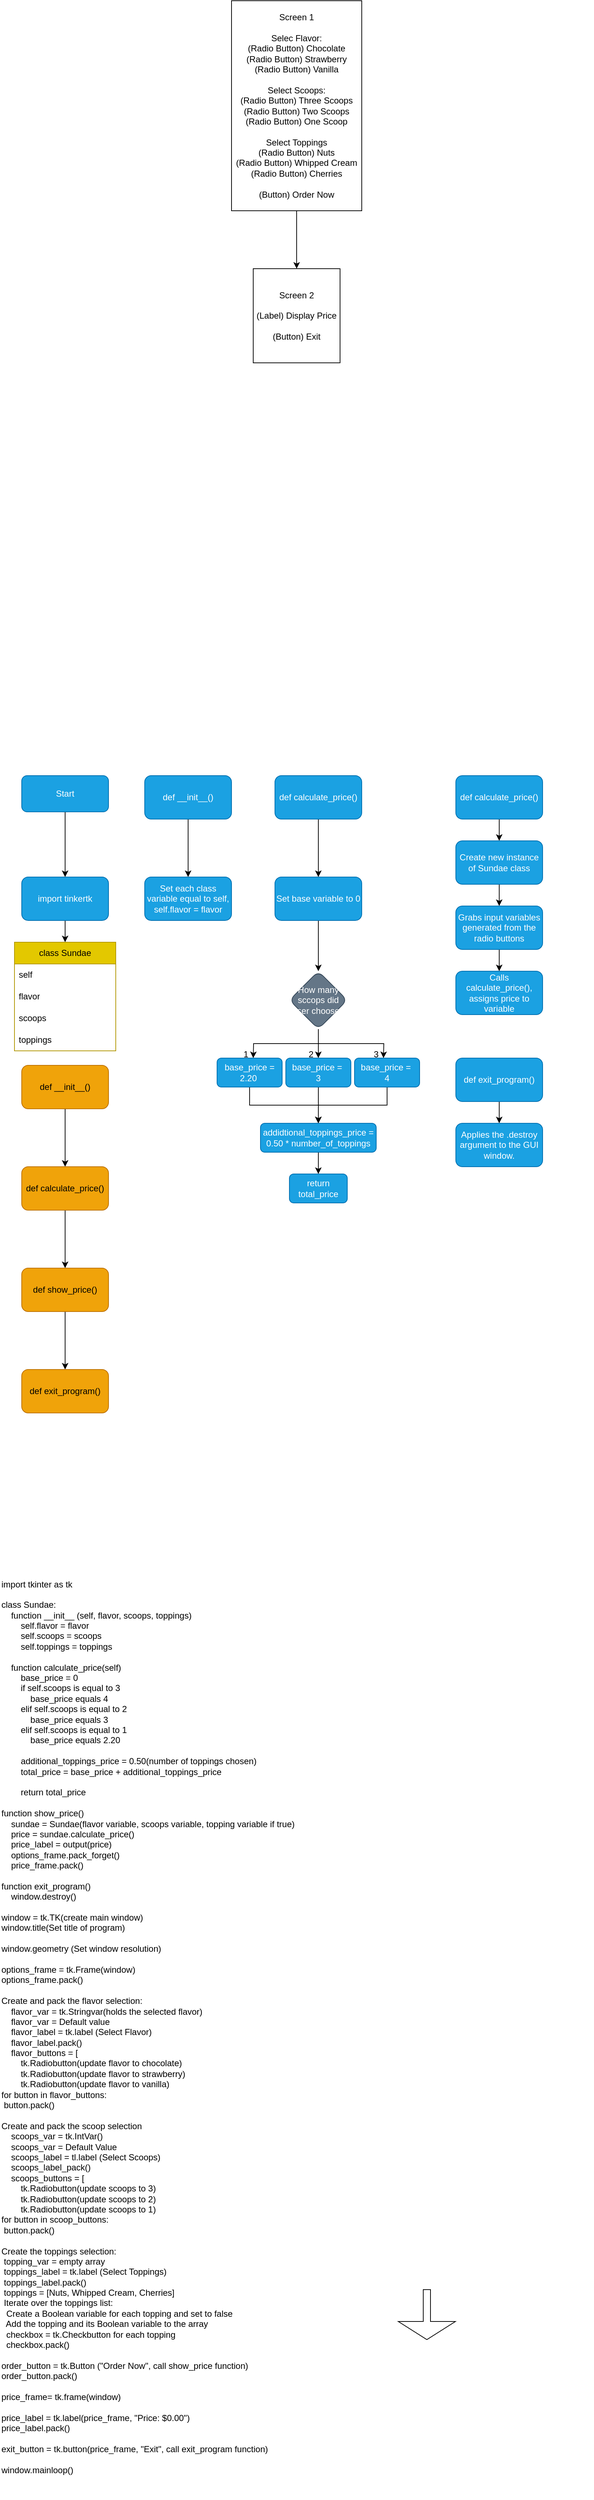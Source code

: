 <mxfile version="21.3.4" type="github">
  <diagram name="Page-1" id="y8gEIxHNy9ckK1fI_OTE">
    <mxGraphModel dx="1687" dy="927" grid="1" gridSize="10" guides="1" tooltips="1" connect="1" arrows="1" fold="1" page="1" pageScale="1" pageWidth="850" pageHeight="1100" math="0" shadow="0">
      <root>
        <mxCell id="0" />
        <mxCell id="1" parent="0" />
        <mxCell id="AKvcegwamBabO-53gWew-3" value="" style="edgeStyle=orthogonalEdgeStyle;rounded=0;orthogonalLoop=1;jettySize=auto;html=1;" edge="1" parent="1" source="AKvcegwamBabO-53gWew-1" target="AKvcegwamBabO-53gWew-2">
          <mxGeometry relative="1" as="geometry" />
        </mxCell>
        <mxCell id="AKvcegwamBabO-53gWew-1" value="Start" style="rounded=1;whiteSpace=wrap;html=1;fillColor=#1ba1e2;fontColor=#ffffff;strokeColor=#006EAF;" vertex="1" parent="1">
          <mxGeometry x="40" y="1120" width="120" height="50" as="geometry" />
        </mxCell>
        <mxCell id="AKvcegwamBabO-53gWew-8" value="" style="edgeStyle=orthogonalEdgeStyle;rounded=0;orthogonalLoop=1;jettySize=auto;html=1;" edge="1" parent="1" source="AKvcegwamBabO-53gWew-2" target="AKvcegwamBabO-53gWew-4">
          <mxGeometry relative="1" as="geometry" />
        </mxCell>
        <mxCell id="AKvcegwamBabO-53gWew-2" value="import tinkertk" style="whiteSpace=wrap;html=1;rounded=1;fillColor=#1ba1e2;fontColor=#ffffff;strokeColor=#006EAF;" vertex="1" parent="1">
          <mxGeometry x="40" y="1260" width="120" height="60" as="geometry" />
        </mxCell>
        <mxCell id="AKvcegwamBabO-53gWew-4" value="class Sundae" style="swimlane;fontStyle=0;childLayout=stackLayout;horizontal=1;startSize=30;horizontalStack=0;resizeParent=1;resizeParentMax=0;resizeLast=0;collapsible=1;marginBottom=0;whiteSpace=wrap;html=1;fillColor=#e3c800;fontColor=#000000;strokeColor=#B09500;" vertex="1" parent="1">
          <mxGeometry x="30" y="1350" width="140" height="150" as="geometry" />
        </mxCell>
        <mxCell id="AKvcegwamBabO-53gWew-5" value="self" style="text;strokeColor=none;fillColor=none;align=left;verticalAlign=middle;spacingLeft=4;spacingRight=4;overflow=hidden;points=[[0,0.5],[1,0.5]];portConstraint=eastwest;rotatable=0;whiteSpace=wrap;html=1;" vertex="1" parent="AKvcegwamBabO-53gWew-4">
          <mxGeometry y="30" width="140" height="30" as="geometry" />
        </mxCell>
        <mxCell id="AKvcegwamBabO-53gWew-6" value="flavor" style="text;strokeColor=none;fillColor=none;align=left;verticalAlign=middle;spacingLeft=4;spacingRight=4;overflow=hidden;points=[[0,0.5],[1,0.5]];portConstraint=eastwest;rotatable=0;whiteSpace=wrap;html=1;" vertex="1" parent="AKvcegwamBabO-53gWew-4">
          <mxGeometry y="60" width="140" height="30" as="geometry" />
        </mxCell>
        <mxCell id="AKvcegwamBabO-53gWew-12" value="scoops" style="text;strokeColor=none;fillColor=none;align=left;verticalAlign=middle;spacingLeft=4;spacingRight=4;overflow=hidden;points=[[0,0.5],[1,0.5]];portConstraint=eastwest;rotatable=0;whiteSpace=wrap;html=1;" vertex="1" parent="AKvcegwamBabO-53gWew-4">
          <mxGeometry y="90" width="140" height="30" as="geometry" />
        </mxCell>
        <mxCell id="AKvcegwamBabO-53gWew-7" value="toppings" style="text;strokeColor=none;fillColor=none;align=left;verticalAlign=middle;spacingLeft=4;spacingRight=4;overflow=hidden;points=[[0,0.5],[1,0.5]];portConstraint=eastwest;rotatable=0;whiteSpace=wrap;html=1;" vertex="1" parent="AKvcegwamBabO-53gWew-4">
          <mxGeometry y="120" width="140" height="30" as="geometry" />
        </mxCell>
        <mxCell id="AKvcegwamBabO-53gWew-11" value="" style="edgeStyle=orthogonalEdgeStyle;rounded=0;orthogonalLoop=1;jettySize=auto;html=1;" edge="1" parent="1" source="AKvcegwamBabO-53gWew-9" target="AKvcegwamBabO-53gWew-10">
          <mxGeometry relative="1" as="geometry" />
        </mxCell>
        <mxCell id="AKvcegwamBabO-53gWew-9" value="Screen 1&lt;br&gt;&lt;br&gt;Selec Flavor:&lt;br&gt;(Radio Button) Chocolate&lt;br&gt;(Radio Button) Strawberry&lt;br&gt;(Radio Button) Vanilla&lt;br&gt;&lt;br&gt;Select Scoops:&lt;br&gt;(Radio Button) Three Scoops&lt;br&gt;(Radio Button) Two Scoops&lt;br&gt;(Radio Button) One Scoop&lt;br&gt;&lt;br&gt;Select Toppings&lt;br&gt;(Radio Button) Nuts&lt;br&gt;(Radio Button) Whipped Cream&lt;br&gt;(Radio Button) Cherries&lt;br&gt;&lt;br&gt;(Button) Order Now" style="rounded=0;whiteSpace=wrap;html=1;" vertex="1" parent="1">
          <mxGeometry x="330" y="50" width="180" height="290" as="geometry" />
        </mxCell>
        <mxCell id="AKvcegwamBabO-53gWew-10" value="Screen 2&lt;br&gt;&lt;br&gt;(Label) Display Price&lt;br&gt;&lt;br&gt;(Button) Exit" style="rounded=0;whiteSpace=wrap;html=1;" vertex="1" parent="1">
          <mxGeometry x="360" y="420" width="120" height="130" as="geometry" />
        </mxCell>
        <mxCell id="AKvcegwamBabO-53gWew-15" value="" style="edgeStyle=orthogonalEdgeStyle;rounded=0;orthogonalLoop=1;jettySize=auto;html=1;" edge="1" parent="1" source="AKvcegwamBabO-53gWew-13" target="AKvcegwamBabO-53gWew-14">
          <mxGeometry relative="1" as="geometry" />
        </mxCell>
        <mxCell id="AKvcegwamBabO-53gWew-13" value="def __init__()" style="rounded=1;whiteSpace=wrap;html=1;fillColor=#f0a30a;fontColor=#000000;strokeColor=#BD7000;" vertex="1" parent="1">
          <mxGeometry x="40" y="1520" width="120" height="60" as="geometry" />
        </mxCell>
        <mxCell id="AKvcegwamBabO-53gWew-17" value="" style="edgeStyle=orthogonalEdgeStyle;rounded=0;orthogonalLoop=1;jettySize=auto;html=1;" edge="1" parent="1" source="AKvcegwamBabO-53gWew-14" target="AKvcegwamBabO-53gWew-16">
          <mxGeometry relative="1" as="geometry" />
        </mxCell>
        <mxCell id="AKvcegwamBabO-53gWew-14" value="def calculate_price()" style="whiteSpace=wrap;html=1;rounded=1;fillColor=#f0a30a;fontColor=#000000;strokeColor=#BD7000;" vertex="1" parent="1">
          <mxGeometry x="40" y="1660" width="120" height="60" as="geometry" />
        </mxCell>
        <mxCell id="AKvcegwamBabO-53gWew-19" value="" style="edgeStyle=orthogonalEdgeStyle;rounded=0;orthogonalLoop=1;jettySize=auto;html=1;" edge="1" parent="1" source="AKvcegwamBabO-53gWew-16" target="AKvcegwamBabO-53gWew-18">
          <mxGeometry relative="1" as="geometry" />
        </mxCell>
        <mxCell id="AKvcegwamBabO-53gWew-16" value="def show_price()" style="whiteSpace=wrap;html=1;rounded=1;fillColor=#f0a30a;fontColor=#000000;strokeColor=#BD7000;" vertex="1" parent="1">
          <mxGeometry x="40" y="1800" width="120" height="60" as="geometry" />
        </mxCell>
        <mxCell id="AKvcegwamBabO-53gWew-18" value="def exit_program()" style="whiteSpace=wrap;html=1;rounded=1;fillColor=#f0a30a;fontColor=#000000;strokeColor=#BD7000;" vertex="1" parent="1">
          <mxGeometry x="40" y="1940" width="120" height="60" as="geometry" />
        </mxCell>
        <mxCell id="AKvcegwamBabO-53gWew-22" value="" style="edgeStyle=orthogonalEdgeStyle;rounded=0;orthogonalLoop=1;jettySize=auto;html=1;" edge="1" parent="1" source="AKvcegwamBabO-53gWew-20" target="AKvcegwamBabO-53gWew-21">
          <mxGeometry relative="1" as="geometry" />
        </mxCell>
        <mxCell id="AKvcegwamBabO-53gWew-20" value="def __init__()" style="rounded=1;whiteSpace=wrap;html=1;fillColor=#1ba1e2;fontColor=#ffffff;strokeColor=#006EAF;" vertex="1" parent="1">
          <mxGeometry x="210" y="1120" width="120" height="60" as="geometry" />
        </mxCell>
        <mxCell id="AKvcegwamBabO-53gWew-21" value="Set each class variable equal to self,&lt;br&gt;self.flavor = flavor" style="whiteSpace=wrap;html=1;rounded=1;fillColor=#1ba1e2;fontColor=#ffffff;strokeColor=#006EAF;" vertex="1" parent="1">
          <mxGeometry x="210" y="1260" width="120" height="60" as="geometry" />
        </mxCell>
        <mxCell id="AKvcegwamBabO-53gWew-25" value="" style="edgeStyle=orthogonalEdgeStyle;rounded=0;orthogonalLoop=1;jettySize=auto;html=1;" edge="1" parent="1" source="AKvcegwamBabO-53gWew-23" target="AKvcegwamBabO-53gWew-24">
          <mxGeometry relative="1" as="geometry" />
        </mxCell>
        <mxCell id="AKvcegwamBabO-53gWew-23" value="def calculate_price()" style="whiteSpace=wrap;html=1;rounded=1;fillColor=#1ba1e2;fontColor=#ffffff;strokeColor=#006EAF;" vertex="1" parent="1">
          <mxGeometry x="390" y="1120" width="120" height="60" as="geometry" />
        </mxCell>
        <mxCell id="AKvcegwamBabO-53gWew-27" value="" style="edgeStyle=orthogonalEdgeStyle;rounded=0;orthogonalLoop=1;jettySize=auto;html=1;" edge="1" parent="1" source="AKvcegwamBabO-53gWew-24" target="AKvcegwamBabO-53gWew-26">
          <mxGeometry relative="1" as="geometry" />
        </mxCell>
        <mxCell id="AKvcegwamBabO-53gWew-24" value="Set base variable to 0" style="whiteSpace=wrap;html=1;rounded=1;fillColor=#1ba1e2;fontColor=#ffffff;strokeColor=#006EAF;" vertex="1" parent="1">
          <mxGeometry x="390" y="1260" width="120" height="60" as="geometry" />
        </mxCell>
        <mxCell id="AKvcegwamBabO-53gWew-28" style="edgeStyle=orthogonalEdgeStyle;rounded=0;orthogonalLoop=1;jettySize=auto;html=1;exitX=0.5;exitY=1;exitDx=0;exitDy=0;" edge="1" parent="1" source="AKvcegwamBabO-53gWew-26">
          <mxGeometry relative="1" as="geometry">
            <mxPoint x="360" y="1510" as="targetPoint" />
          </mxGeometry>
        </mxCell>
        <mxCell id="AKvcegwamBabO-53gWew-29" style="edgeStyle=orthogonalEdgeStyle;rounded=0;orthogonalLoop=1;jettySize=auto;html=1;exitX=0.5;exitY=1;exitDx=0;exitDy=0;" edge="1" parent="1" source="AKvcegwamBabO-53gWew-26">
          <mxGeometry relative="1" as="geometry">
            <mxPoint x="540" y="1510" as="targetPoint" />
          </mxGeometry>
        </mxCell>
        <mxCell id="AKvcegwamBabO-53gWew-30" style="edgeStyle=orthogonalEdgeStyle;rounded=0;orthogonalLoop=1;jettySize=auto;html=1;exitX=0.5;exitY=1;exitDx=0;exitDy=0;" edge="1" parent="1" source="AKvcegwamBabO-53gWew-26">
          <mxGeometry relative="1" as="geometry">
            <mxPoint x="450" y="1510" as="targetPoint" />
          </mxGeometry>
        </mxCell>
        <mxCell id="AKvcegwamBabO-53gWew-26" value="How many sccops did user choose?" style="rhombus;whiteSpace=wrap;html=1;rounded=1;fillColor=#647687;fontColor=#ffffff;strokeColor=#314354;" vertex="1" parent="1">
          <mxGeometry x="410" y="1390" width="80" height="80" as="geometry" />
        </mxCell>
        <mxCell id="AKvcegwamBabO-53gWew-31" value="2" style="text;html=1;strokeColor=none;fillColor=none;align=center;verticalAlign=middle;whiteSpace=wrap;rounded=0;" vertex="1" parent="1">
          <mxGeometry x="410" y="1490" width="60" height="30" as="geometry" />
        </mxCell>
        <mxCell id="AKvcegwamBabO-53gWew-32" value="1" style="text;html=1;strokeColor=none;fillColor=none;align=center;verticalAlign=middle;whiteSpace=wrap;rounded=0;" vertex="1" parent="1">
          <mxGeometry x="320" y="1490" width="60" height="30" as="geometry" />
        </mxCell>
        <mxCell id="AKvcegwamBabO-53gWew-33" value="3" style="text;html=1;strokeColor=none;fillColor=none;align=center;verticalAlign=middle;whiteSpace=wrap;rounded=0;" vertex="1" parent="1">
          <mxGeometry x="500" y="1490" width="60" height="30" as="geometry" />
        </mxCell>
        <mxCell id="AKvcegwamBabO-53gWew-40" style="edgeStyle=orthogonalEdgeStyle;rounded=0;orthogonalLoop=1;jettySize=auto;html=1;exitX=0.5;exitY=1;exitDx=0;exitDy=0;entryX=0.5;entryY=0;entryDx=0;entryDy=0;" edge="1" parent="1" source="AKvcegwamBabO-53gWew-35" target="AKvcegwamBabO-53gWew-38">
          <mxGeometry relative="1" as="geometry" />
        </mxCell>
        <mxCell id="AKvcegwamBabO-53gWew-35" value="base_price = 2.20&amp;nbsp;" style="rounded=1;whiteSpace=wrap;html=1;fillColor=#1ba1e2;fontColor=#ffffff;strokeColor=#006EAF;" vertex="1" parent="1">
          <mxGeometry x="310" y="1510" width="90" height="40" as="geometry" />
        </mxCell>
        <mxCell id="AKvcegwamBabO-53gWew-39" value="" style="edgeStyle=orthogonalEdgeStyle;rounded=0;orthogonalLoop=1;jettySize=auto;html=1;" edge="1" parent="1" source="AKvcegwamBabO-53gWew-36" target="AKvcegwamBabO-53gWew-38">
          <mxGeometry relative="1" as="geometry" />
        </mxCell>
        <mxCell id="AKvcegwamBabO-53gWew-36" value="base_price =&amp;nbsp;&lt;br&gt;3" style="rounded=1;whiteSpace=wrap;html=1;fillColor=#1ba1e2;fontColor=#ffffff;strokeColor=#006EAF;" vertex="1" parent="1">
          <mxGeometry x="405" y="1510" width="90" height="40" as="geometry" />
        </mxCell>
        <mxCell id="AKvcegwamBabO-53gWew-41" style="edgeStyle=orthogonalEdgeStyle;rounded=0;orthogonalLoop=1;jettySize=auto;html=1;exitX=0.5;exitY=1;exitDx=0;exitDy=0;entryX=0.5;entryY=0;entryDx=0;entryDy=0;" edge="1" parent="1" source="AKvcegwamBabO-53gWew-37" target="AKvcegwamBabO-53gWew-38">
          <mxGeometry relative="1" as="geometry" />
        </mxCell>
        <mxCell id="AKvcegwamBabO-53gWew-37" value="base_price =&amp;nbsp;&lt;br&gt;4" style="rounded=1;whiteSpace=wrap;html=1;fillColor=#1ba1e2;fontColor=#ffffff;strokeColor=#006EAF;" vertex="1" parent="1">
          <mxGeometry x="500" y="1510" width="90" height="40" as="geometry" />
        </mxCell>
        <mxCell id="AKvcegwamBabO-53gWew-43" value="" style="edgeStyle=orthogonalEdgeStyle;rounded=0;orthogonalLoop=1;jettySize=auto;html=1;" edge="1" parent="1" source="AKvcegwamBabO-53gWew-38" target="AKvcegwamBabO-53gWew-42">
          <mxGeometry relative="1" as="geometry" />
        </mxCell>
        <mxCell id="AKvcegwamBabO-53gWew-38" value="addidtional_toppings_price = 0.50 * number_of_toppings" style="whiteSpace=wrap;html=1;rounded=1;fillColor=#1ba1e2;fontColor=#ffffff;strokeColor=#006EAF;" vertex="1" parent="1">
          <mxGeometry x="370" y="1600" width="160" height="40" as="geometry" />
        </mxCell>
        <mxCell id="AKvcegwamBabO-53gWew-42" value="return&lt;br&gt;total_price" style="whiteSpace=wrap;html=1;rounded=1;fillColor=#1ba1e2;fontColor=#ffffff;strokeColor=#006EAF;" vertex="1" parent="1">
          <mxGeometry x="410" y="1670" width="80" height="40" as="geometry" />
        </mxCell>
        <mxCell id="AKvcegwamBabO-53gWew-46" value="" style="edgeStyle=orthogonalEdgeStyle;rounded=0;orthogonalLoop=1;jettySize=auto;html=1;" edge="1" parent="1" source="AKvcegwamBabO-53gWew-44" target="AKvcegwamBabO-53gWew-45">
          <mxGeometry relative="1" as="geometry" />
        </mxCell>
        <mxCell id="AKvcegwamBabO-53gWew-44" value="def calculate_price()" style="whiteSpace=wrap;html=1;rounded=1;fillColor=#1ba1e2;fontColor=#ffffff;strokeColor=#006EAF;" vertex="1" parent="1">
          <mxGeometry x="640" y="1120" width="120" height="60" as="geometry" />
        </mxCell>
        <mxCell id="AKvcegwamBabO-53gWew-48" value="" style="edgeStyle=orthogonalEdgeStyle;rounded=0;orthogonalLoop=1;jettySize=auto;html=1;" edge="1" parent="1" source="AKvcegwamBabO-53gWew-45" target="AKvcegwamBabO-53gWew-47">
          <mxGeometry relative="1" as="geometry" />
        </mxCell>
        <mxCell id="AKvcegwamBabO-53gWew-45" value="Create new instance of Sundae class" style="whiteSpace=wrap;html=1;rounded=1;fillColor=#1ba1e2;fontColor=#ffffff;strokeColor=#006EAF;" vertex="1" parent="1">
          <mxGeometry x="640" y="1210" width="120" height="60" as="geometry" />
        </mxCell>
        <mxCell id="AKvcegwamBabO-53gWew-50" value="" style="edgeStyle=orthogonalEdgeStyle;rounded=0;orthogonalLoop=1;jettySize=auto;html=1;" edge="1" parent="1" source="AKvcegwamBabO-53gWew-47" target="AKvcegwamBabO-53gWew-49">
          <mxGeometry relative="1" as="geometry" />
        </mxCell>
        <mxCell id="AKvcegwamBabO-53gWew-47" value="Grabs input variables generated from the radio buttons" style="whiteSpace=wrap;html=1;rounded=1;fillColor=#1ba1e2;fontColor=#ffffff;strokeColor=#006EAF;" vertex="1" parent="1">
          <mxGeometry x="640" y="1300" width="120" height="60" as="geometry" />
        </mxCell>
        <mxCell id="AKvcegwamBabO-53gWew-49" value="Calls calculate_price(),&lt;br&gt;assigns price to variable" style="whiteSpace=wrap;html=1;rounded=1;fillColor=#1ba1e2;fontColor=#ffffff;strokeColor=#006EAF;" vertex="1" parent="1">
          <mxGeometry x="640" y="1390" width="120" height="60" as="geometry" />
        </mxCell>
        <mxCell id="AKvcegwamBabO-53gWew-53" value="" style="edgeStyle=orthogonalEdgeStyle;rounded=0;orthogonalLoop=1;jettySize=auto;html=1;" edge="1" parent="1" source="AKvcegwamBabO-53gWew-51" target="AKvcegwamBabO-53gWew-52">
          <mxGeometry relative="1" as="geometry" />
        </mxCell>
        <mxCell id="AKvcegwamBabO-53gWew-51" value="def exit_program()" style="whiteSpace=wrap;html=1;rounded=1;fillColor=#1ba1e2;fontColor=#ffffff;strokeColor=#006EAF;" vertex="1" parent="1">
          <mxGeometry x="640" y="1510" width="120" height="60" as="geometry" />
        </mxCell>
        <mxCell id="AKvcegwamBabO-53gWew-52" value="Applies the .destroy argument to the GUI window." style="whiteSpace=wrap;html=1;rounded=1;fillColor=#1ba1e2;fontColor=#ffffff;strokeColor=#006EAF;" vertex="1" parent="1">
          <mxGeometry x="640" y="1600" width="120" height="60" as="geometry" />
        </mxCell>
        <mxCell id="AKvcegwamBabO-53gWew-54" value="&lt;div&gt;import tkinter as tk&lt;/div&gt;&lt;div&gt;&lt;br&gt;&lt;/div&gt;&lt;div&gt;class Sundae:&lt;/div&gt;&lt;div&gt;&lt;span style=&quot;&quot;&gt;&lt;span style=&quot;white-space: pre;&quot;&gt;&amp;nbsp;&amp;nbsp;&amp;nbsp;&amp;nbsp;&lt;/span&gt;&lt;/span&gt;function __init__ (self, flavor, scoops, toppings)&lt;br&gt;&lt;/div&gt;&lt;div&gt;&lt;span style=&quot;&quot;&gt;&lt;span style=&quot;white-space: pre;&quot;&gt;&amp;nbsp;&amp;nbsp;&amp;nbsp;&amp;nbsp;&lt;/span&gt;&lt;/span&gt;&lt;span style=&quot;&quot;&gt;&lt;span style=&quot;white-space: pre;&quot;&gt;&amp;nbsp;&amp;nbsp;&amp;nbsp;&amp;nbsp;&lt;/span&gt;&lt;/span&gt;self.flavor = flavor&lt;br&gt;&lt;/div&gt;&lt;div&gt;&lt;span style=&quot;&quot;&gt;&lt;span style=&quot;white-space: pre;&quot;&gt;&amp;nbsp;&amp;nbsp;&amp;nbsp;&amp;nbsp;&lt;/span&gt;&lt;/span&gt;&lt;span style=&quot;&quot;&gt;&lt;span style=&quot;white-space: pre;&quot;&gt;&amp;nbsp;&amp;nbsp;&amp;nbsp;&amp;nbsp;&lt;/span&gt;&lt;/span&gt;self.scoops = scoops&lt;br&gt;&lt;/div&gt;&lt;div&gt;&lt;span style=&quot;&quot;&gt;&lt;span style=&quot;white-space: pre;&quot;&gt;&amp;nbsp;&amp;nbsp;&amp;nbsp;&amp;nbsp;&lt;/span&gt;&lt;/span&gt;&lt;span style=&quot;&quot;&gt;&lt;span style=&quot;white-space: pre;&quot;&gt;&amp;nbsp;&amp;nbsp;&amp;nbsp;&amp;nbsp;&lt;/span&gt;&lt;/span&gt;self.toppings = toppings&lt;br&gt;&lt;/div&gt;&lt;div&gt;&lt;span style=&quot;&quot;&gt;&lt;span style=&quot;white-space: pre;&quot;&gt;&amp;nbsp;&amp;nbsp;&amp;nbsp;&amp;nbsp;&lt;/span&gt;&lt;/span&gt;&lt;br&gt;&lt;/div&gt;&lt;div&gt;&lt;span style=&quot;&quot;&gt;&lt;span style=&quot;white-space: pre;&quot;&gt;&amp;nbsp;&amp;nbsp;&amp;nbsp;&amp;nbsp;&lt;/span&gt;&lt;/span&gt;function calculate_price(self)&lt;br&gt;&lt;/div&gt;&lt;div&gt;&lt;span style=&quot;&quot;&gt;&lt;span style=&quot;white-space: pre;&quot;&gt;&amp;nbsp;&amp;nbsp;&amp;nbsp;&amp;nbsp;&lt;/span&gt;&lt;/span&gt;&lt;span style=&quot;&quot;&gt;&lt;span style=&quot;white-space: pre;&quot;&gt;&amp;nbsp;&amp;nbsp;&amp;nbsp;&amp;nbsp;&lt;/span&gt;&lt;/span&gt;base_price = 0&lt;br&gt;&lt;/div&gt;&lt;div&gt;&lt;span style=&quot;&quot;&gt;&lt;span style=&quot;white-space: pre;&quot;&gt;&amp;nbsp;&amp;nbsp;&amp;nbsp;&amp;nbsp;&lt;/span&gt;&lt;/span&gt;&lt;span style=&quot;&quot;&gt;&lt;span style=&quot;white-space: pre;&quot;&gt;&amp;nbsp;&amp;nbsp;&amp;nbsp;&amp;nbsp;&lt;/span&gt;&lt;/span&gt;if self.scoops is equal to 3&lt;br&gt;&lt;/div&gt;&lt;div&gt;&lt;span style=&quot;&quot;&gt;&lt;span style=&quot;white-space: pre;&quot;&gt;&amp;nbsp;&amp;nbsp;&amp;nbsp;&amp;nbsp;&lt;/span&gt;&lt;/span&gt;&lt;span style=&quot;&quot;&gt;&lt;span style=&quot;white-space: pre;&quot;&gt;&amp;nbsp;&amp;nbsp;&amp;nbsp;&amp;nbsp;&lt;/span&gt;&lt;/span&gt;&lt;span style=&quot;&quot;&gt;&lt;span style=&quot;white-space: pre;&quot;&gt;&amp;nbsp;&amp;nbsp;&amp;nbsp;&amp;nbsp;&lt;/span&gt;&lt;/span&gt;base_price equals 4&lt;br&gt;&lt;/div&gt;&lt;div&gt;&lt;span style=&quot;&quot;&gt;&lt;span style=&quot;white-space: pre;&quot;&gt;&amp;nbsp;&amp;nbsp;&amp;nbsp;&amp;nbsp;&lt;/span&gt;&lt;/span&gt;&lt;span style=&quot;&quot;&gt;&lt;span style=&quot;white-space: pre;&quot;&gt;&amp;nbsp;&amp;nbsp;&amp;nbsp;&amp;nbsp;&lt;/span&gt;&lt;/span&gt;elif self.scoops is equal to 2&lt;br&gt;&lt;/div&gt;&lt;div&gt;&lt;span style=&quot;&quot;&gt;&lt;span style=&quot;white-space: pre;&quot;&gt;&amp;nbsp;&amp;nbsp;&amp;nbsp;&amp;nbsp;&lt;/span&gt;&lt;/span&gt;&lt;span style=&quot;&quot;&gt;&lt;span style=&quot;white-space: pre;&quot;&gt;&amp;nbsp;&amp;nbsp;&amp;nbsp;&amp;nbsp;&lt;/span&gt;&lt;/span&gt;&lt;span style=&quot;&quot;&gt;&lt;span style=&quot;white-space: pre;&quot;&gt;&amp;nbsp;&amp;nbsp;&amp;nbsp;&amp;nbsp;&lt;/span&gt;&lt;/span&gt;base_price equals 3&lt;br&gt;&lt;/div&gt;&lt;div&gt;&lt;span style=&quot;&quot;&gt;&lt;span style=&quot;white-space: pre;&quot;&gt;&amp;nbsp;&amp;nbsp;&amp;nbsp;&amp;nbsp;&lt;/span&gt;&lt;/span&gt;&lt;span style=&quot;&quot;&gt;&lt;span style=&quot;white-space: pre;&quot;&gt;&amp;nbsp;&amp;nbsp;&amp;nbsp;&amp;nbsp;&lt;/span&gt;&lt;/span&gt;elif self.scoops is equal to 1&lt;br&gt;&lt;/div&gt;&lt;div&gt;&lt;span style=&quot;&quot;&gt;&lt;span style=&quot;white-space: pre;&quot;&gt;&amp;nbsp;&amp;nbsp;&amp;nbsp;&amp;nbsp;&lt;/span&gt;&lt;/span&gt;&lt;span style=&quot;&quot;&gt;&lt;span style=&quot;white-space: pre;&quot;&gt;&amp;nbsp;&amp;nbsp;&amp;nbsp;&amp;nbsp;&lt;/span&gt;&lt;/span&gt;&lt;span style=&quot;&quot;&gt;&lt;span style=&quot;white-space: pre;&quot;&gt;&amp;nbsp;&amp;nbsp;&amp;nbsp;&amp;nbsp;&lt;/span&gt;&lt;/span&gt;base_price equals 2.20&lt;br&gt;&lt;/div&gt;&lt;div&gt;&lt;span style=&quot;&quot;&gt;&lt;span style=&quot;white-space: pre;&quot;&gt;&amp;nbsp;&amp;nbsp;&amp;nbsp;&amp;nbsp;&lt;/span&gt;&lt;/span&gt;&lt;span style=&quot;&quot;&gt;&lt;span style=&quot;white-space: pre;&quot;&gt;&amp;nbsp;&amp;nbsp;&amp;nbsp;&amp;nbsp;&lt;/span&gt;&lt;/span&gt;&lt;br&gt;&lt;/div&gt;&lt;div&gt;&lt;span style=&quot;&quot;&gt;&lt;span style=&quot;white-space: pre;&quot;&gt;&amp;nbsp;&amp;nbsp;&amp;nbsp;&amp;nbsp;&lt;/span&gt;&lt;/span&gt;&lt;span style=&quot;&quot;&gt;&lt;span style=&quot;white-space: pre;&quot;&gt;&amp;nbsp;&amp;nbsp;&amp;nbsp;&amp;nbsp;&lt;/span&gt;&lt;/span&gt;additional_toppings_price = 0.50(number of toppings chosen)&lt;br&gt;&lt;/div&gt;&lt;div&gt;&lt;span style=&quot;&quot;&gt;&lt;span style=&quot;white-space: pre;&quot;&gt;&amp;nbsp;&amp;nbsp;&amp;nbsp;&amp;nbsp;&lt;/span&gt;&lt;/span&gt;&lt;span style=&quot;&quot;&gt;&lt;span style=&quot;white-space: pre;&quot;&gt;&amp;nbsp;&amp;nbsp;&amp;nbsp;&amp;nbsp;&lt;/span&gt;&lt;/span&gt;total_price = base_price + additional_toppings_price&lt;br&gt;&lt;/div&gt;&lt;div&gt;&lt;br&gt;&lt;/div&gt;&lt;div&gt;&lt;span style=&quot;&quot;&gt;&lt;span style=&quot;white-space: pre;&quot;&gt;&amp;nbsp;&amp;nbsp;&amp;nbsp;&amp;nbsp;&lt;/span&gt;&lt;/span&gt;&lt;span style=&quot;&quot;&gt;&lt;span style=&quot;white-space: pre;&quot;&gt;&amp;nbsp;&amp;nbsp;&amp;nbsp;&amp;nbsp;&lt;/span&gt;&lt;/span&gt;return total_price&lt;/div&gt;&lt;div&gt;&lt;br&gt;&lt;/div&gt;&lt;div&gt;function show_price()&lt;/div&gt;&lt;div&gt;&lt;span style=&quot;&quot;&gt;&lt;span style=&quot;white-space: pre;&quot;&gt;&amp;nbsp;&amp;nbsp;&amp;nbsp;&amp;nbsp;&lt;/span&gt;&lt;/span&gt;sundae = Sundae(flavor variable, scoops variable, topping variable if true)&lt;br&gt;&lt;/div&gt;&lt;div&gt;&lt;span style=&quot;&quot;&gt;&lt;span style=&quot;white-space: pre;&quot;&gt;&amp;nbsp;&amp;nbsp;&amp;nbsp;&amp;nbsp;&lt;/span&gt;&lt;/span&gt;price = sundae.calculate_price()&lt;br&gt;&lt;/div&gt;&lt;div&gt;&lt;span style=&quot;&quot;&gt;&lt;span style=&quot;white-space: pre;&quot;&gt;&amp;nbsp;&amp;nbsp;&amp;nbsp;&amp;nbsp;&lt;/span&gt;&lt;/span&gt;price_label = output(price)&lt;/div&gt;&lt;div&gt;&lt;span style=&quot;&quot;&gt;&lt;span style=&quot;white-space: pre;&quot;&gt;&amp;nbsp;&amp;nbsp;&amp;nbsp;&amp;nbsp;&lt;/span&gt;&lt;/span&gt;options_frame.pack_forget()&lt;br&gt;&lt;/div&gt;&lt;div&gt;&lt;span style=&quot;&quot;&gt;&lt;span style=&quot;white-space: pre;&quot;&gt;&amp;nbsp;&amp;nbsp;&amp;nbsp;&amp;nbsp;&lt;/span&gt;&lt;/span&gt;price_frame.pack()&lt;br&gt;&lt;/div&gt;&lt;div&gt;&lt;br&gt;&lt;/div&gt;&lt;div&gt;function exit_program()&lt;/div&gt;&lt;div&gt;&lt;span style=&quot;&quot;&gt;&lt;span style=&quot;white-space: pre;&quot;&gt;&amp;nbsp;&amp;nbsp;&amp;nbsp;&amp;nbsp;&lt;/span&gt;&lt;/span&gt;window.destroy()&lt;br&gt;&lt;/div&gt;&lt;div&gt;&lt;br&gt;&lt;/div&gt;&lt;div&gt;window = tk.TK(create main window)&lt;/div&gt;&lt;div&gt;window.title(Set title of program)&lt;/div&gt;&lt;div&gt;&lt;br&gt;&lt;/div&gt;&lt;div&gt;window.geometry (Set window resolution)&lt;/div&gt;&lt;div&gt;&lt;br&gt;&lt;/div&gt;&lt;div&gt;options_frame = tk.Frame(window)&lt;/div&gt;&lt;div&gt;options_frame.pack()&lt;/div&gt;&lt;div&gt;&lt;br&gt;&lt;/div&gt;&lt;div&gt;Create and pack the flavor selection:&lt;/div&gt;&lt;div&gt;&lt;span style=&quot;&quot;&gt;&lt;span style=&quot;white-space: pre;&quot;&gt;&amp;nbsp;&amp;nbsp;&amp;nbsp;&amp;nbsp;&lt;/span&gt;&lt;/span&gt;flavor_var = tk.Stringvar(holds the selected flavor)&lt;br&gt;&lt;/div&gt;&lt;div&gt;&lt;span style=&quot;&quot;&gt;&lt;span style=&quot;white-space: pre;&quot;&gt;&amp;nbsp;&amp;nbsp;&amp;nbsp;&amp;nbsp;&lt;/span&gt;&lt;/span&gt;flavor_var = Default value&lt;br&gt;&lt;/div&gt;&lt;div&gt;&lt;span style=&quot;&quot;&gt;&lt;span style=&quot;white-space: pre;&quot;&gt;&amp;nbsp;&amp;nbsp;&amp;nbsp;&amp;nbsp;&lt;/span&gt;&lt;/span&gt;flavor_label = tk.label (Select Flavor)&lt;br&gt;&lt;/div&gt;&lt;div&gt;&lt;span style=&quot;&quot;&gt;&lt;span style=&quot;white-space: pre;&quot;&gt;&amp;nbsp;&amp;nbsp;&amp;nbsp;&amp;nbsp;&lt;/span&gt;&lt;/span&gt;flavor_label.pack()&lt;br&gt;&lt;/div&gt;&lt;div&gt;&lt;span style=&quot;&quot;&gt;&lt;span style=&quot;white-space: pre;&quot;&gt;&amp;nbsp;&amp;nbsp;&amp;nbsp;&amp;nbsp;&lt;/span&gt;&lt;/span&gt;flavor_buttons = [&lt;br&gt;&lt;/div&gt;&lt;div&gt;&lt;span style=&quot;&quot;&gt;&lt;span style=&quot;white-space: pre;&quot;&gt;&amp;nbsp;&amp;nbsp;&amp;nbsp;&amp;nbsp;&lt;/span&gt;&lt;/span&gt;&lt;span style=&quot;&quot;&gt;&lt;span style=&quot;white-space: pre;&quot;&gt;&amp;nbsp;&amp;nbsp;&amp;nbsp;&amp;nbsp;&lt;/span&gt;&lt;/span&gt;tk.Radiobutton(update flavor to chocolate)&lt;br&gt;&lt;/div&gt;&lt;div&gt;&lt;span style=&quot;&quot;&gt;&lt;span style=&quot;white-space: pre;&quot;&gt;&amp;nbsp;&amp;nbsp;&amp;nbsp;&amp;nbsp;&lt;/span&gt;&lt;/span&gt;&lt;span style=&quot;&quot;&gt;&lt;span style=&quot;white-space: pre;&quot;&gt;&amp;nbsp;&amp;nbsp;&amp;nbsp;&amp;nbsp;&lt;/span&gt;&lt;/span&gt;tk.Radiobutton(update flavor to strawberry)&lt;br&gt;&lt;/div&gt;&lt;div&gt;&lt;span style=&quot;&quot;&gt;&lt;span style=&quot;white-space: pre;&quot;&gt;&amp;nbsp;&amp;nbsp;&amp;nbsp;&amp;nbsp;&lt;/span&gt;&lt;/span&gt;&lt;span style=&quot;&quot;&gt;&lt;span style=&quot;white-space: pre;&quot;&gt;&amp;nbsp;&amp;nbsp;&amp;nbsp;&amp;nbsp;&lt;/span&gt;&lt;/span&gt;tk.Radiobutton(update flavor to vanilla)&lt;br&gt;&lt;/div&gt;&lt;div&gt;for button in flavor_buttons:&lt;/div&gt;&lt;div&gt;&lt;span style=&quot;white-space: pre;&quot;&gt;	&lt;/span&gt;button.pack()&lt;br&gt;&lt;/div&gt;&lt;div&gt;&lt;br&gt;&lt;/div&gt;&lt;div&gt;Create and pack the scoop selection&lt;/div&gt;&lt;div&gt;&lt;span style=&quot;&quot;&gt;&lt;span style=&quot;white-space: pre;&quot;&gt;&amp;nbsp;&amp;nbsp;&amp;nbsp;&amp;nbsp;&lt;/span&gt;&lt;/span&gt;scoops_var = tk.IntVar()&lt;br&gt;&lt;/div&gt;&lt;div&gt;&lt;span style=&quot;&quot;&gt;&lt;span style=&quot;white-space: pre;&quot;&gt;&amp;nbsp;&amp;nbsp;&amp;nbsp;&amp;nbsp;&lt;/span&gt;&lt;/span&gt;scoops_var = Default Value&lt;/div&gt;&lt;div&gt;&lt;span style=&quot;&quot;&gt;&lt;span style=&quot;white-space: pre;&quot;&gt;&amp;nbsp;&amp;nbsp;&amp;nbsp;&amp;nbsp;&lt;/span&gt;&lt;/span&gt;scoops_label = tl.label (Select Scoops)&lt;br&gt;&lt;/div&gt;&lt;div&gt;&lt;span style=&quot;&quot;&gt;&lt;span style=&quot;white-space: pre;&quot;&gt;&amp;nbsp;&amp;nbsp;&amp;nbsp;&amp;nbsp;&lt;/span&gt;&lt;/span&gt;scoops_label_pack()&lt;/div&gt;&lt;div&gt;&lt;span style=&quot;&quot;&gt;&lt;span style=&quot;white-space: pre;&quot;&gt;&amp;nbsp;&amp;nbsp;&amp;nbsp;&amp;nbsp;&lt;/span&gt;&lt;/span&gt;scoops_buttons = [&lt;br&gt;&lt;/div&gt;&lt;div&gt;&lt;span style=&quot;&quot;&gt;&lt;span style=&quot;white-space: pre;&quot;&gt;&amp;nbsp;&amp;nbsp;&amp;nbsp;&amp;nbsp;&lt;/span&gt;&lt;/span&gt;&lt;span style=&quot;&quot;&gt;&lt;span style=&quot;white-space: pre;&quot;&gt;&amp;nbsp;&amp;nbsp;&amp;nbsp; &lt;/span&gt;&lt;/span&gt;&lt;span style=&quot;background-color: initial;&quot;&gt;tk.Radiobutton(update scoops to 3)&lt;/span&gt;&lt;/div&gt;&lt;div&gt;&lt;span style=&quot;&quot;&gt;&lt;span style=&quot;white-space: pre;&quot;&gt;&amp;nbsp;&amp;nbsp;&amp;nbsp;&amp;nbsp;&lt;/span&gt;&lt;/span&gt;&lt;span style=&quot;&quot;&gt;&lt;span style=&quot;white-space: pre;&quot;&gt;&amp;nbsp;&amp;nbsp;&amp;nbsp;&amp;nbsp;&lt;/span&gt;&lt;/span&gt;tk.Radiobutton(update scoops to 2)&lt;br&gt;&lt;/div&gt;&lt;div&gt;&lt;span style=&quot;&quot;&gt;&lt;span style=&quot;white-space: pre;&quot;&gt;&amp;nbsp;&amp;nbsp;&amp;nbsp;&amp;nbsp;&lt;/span&gt;&lt;/span&gt;&lt;span style=&quot;&quot;&gt;&lt;span style=&quot;white-space: pre;&quot;&gt;&amp;nbsp;&amp;nbsp;&amp;nbsp;&amp;nbsp;&lt;/span&gt;&lt;/span&gt;tk.Radiobutton(update scoops to 1)&lt;/div&gt;&lt;div&gt;for button in scoop_buttons:&lt;/div&gt;&lt;div&gt;&lt;span style=&quot;white-space: pre;&quot;&gt;	&lt;/span&gt;button.pack()&lt;br&gt;&lt;/div&gt;&lt;div&gt;&lt;br&gt;&lt;/div&gt;&lt;div&gt;Create the toppings selection:&lt;/div&gt;&lt;div&gt;&lt;span style=&quot;white-space: pre;&quot;&gt;	&lt;/span&gt;topping_var = empty array&lt;br&gt;&lt;/div&gt;&lt;div&gt;&lt;span style=&quot;white-space: pre;&quot;&gt;	&lt;/span&gt;toppings_label = tk.label (Select Toppings)&lt;br&gt;&lt;/div&gt;&lt;div&gt;&lt;span style=&quot;white-space: pre;&quot;&gt;	&lt;/span&gt;toppings_label.pack()&lt;br&gt;&lt;/div&gt;&lt;div&gt;&lt;span style=&quot;white-space: pre;&quot;&gt;	&lt;/span&gt;toppings = [Nuts, Whipped Cream, Cherries]&lt;br&gt;&lt;/div&gt;&lt;div&gt;&lt;span style=&quot;white-space: pre;&quot;&gt;	&lt;/span&gt;Iterate over the toppings list:&lt;br&gt;&lt;/div&gt;&lt;div&gt;&lt;span style=&quot;white-space: pre;&quot;&gt;	&lt;/span&gt;&lt;span style=&quot;white-space: pre;&quot;&gt;	&lt;/span&gt;Create a Boolean variable for each topping and set to false&lt;br&gt;&lt;/div&gt;&lt;div&gt;&lt;span style=&quot;white-space: pre;&quot;&gt;	&lt;/span&gt;&lt;span style=&quot;white-space: pre;&quot;&gt;	&lt;/span&gt;Add the topping and its Boolean variable to the array&lt;br&gt;&lt;/div&gt;&lt;div&gt;&lt;span style=&quot;white-space: pre;&quot;&gt;	&lt;/span&gt;&lt;span style=&quot;white-space: pre;&quot;&gt;	&lt;/span&gt;checkbox = tk.Checkbutton for each topping&lt;br&gt;&lt;/div&gt;&lt;div&gt;&lt;span style=&quot;white-space: pre;&quot;&gt;	&lt;/span&gt;&lt;span style=&quot;white-space: pre;&quot;&gt;	&lt;/span&gt;checkbox.pack()&lt;br&gt;&lt;/div&gt;&lt;div&gt;&lt;br&gt;&lt;/div&gt;&lt;div&gt;order_button = tk.Button (&quot;Order Now&quot;, call show_price function)&lt;/div&gt;&lt;div&gt;order_button.pack()&lt;/div&gt;&lt;div&gt;&lt;br&gt;&lt;/div&gt;&lt;div&gt;price_frame= tk.frame(window)&lt;/div&gt;&lt;div&gt;&lt;br&gt;&lt;/div&gt;&lt;div&gt;price_label = tk.label(price_frame, &quot;Price: $0.00&quot;)&lt;/div&gt;&lt;div&gt;price_label.pack()&lt;/div&gt;&lt;div&gt;&lt;br&gt;&lt;/div&gt;&lt;div&gt;exit_button = tk.button(price_frame, &quot;Exit&quot;, call exit_program function)&lt;/div&gt;&lt;div&gt;&lt;br&gt;&lt;/div&gt;&lt;div&gt;window.mainloop()&lt;/div&gt;&lt;div&gt;&lt;br&gt;&lt;/div&gt;" style="text;html=1;strokeColor=none;fillColor=none;align=left;verticalAlign=middle;whiteSpace=wrap;rounded=0;" vertex="1" parent="1">
          <mxGeometry x="10" y="2210" width="820" height="1290" as="geometry" />
        </mxCell>
        <mxCell id="AKvcegwamBabO-53gWew-55" value="" style="shape=flexArrow;endArrow=classic;html=1;rounded=0;endWidth=68;endSize=8;" edge="1" parent="1">
          <mxGeometry width="50" height="50" relative="1" as="geometry">
            <mxPoint x="600" y="3210" as="sourcePoint" />
            <mxPoint x="600" y="3280" as="targetPoint" />
          </mxGeometry>
        </mxCell>
      </root>
    </mxGraphModel>
  </diagram>
</mxfile>
